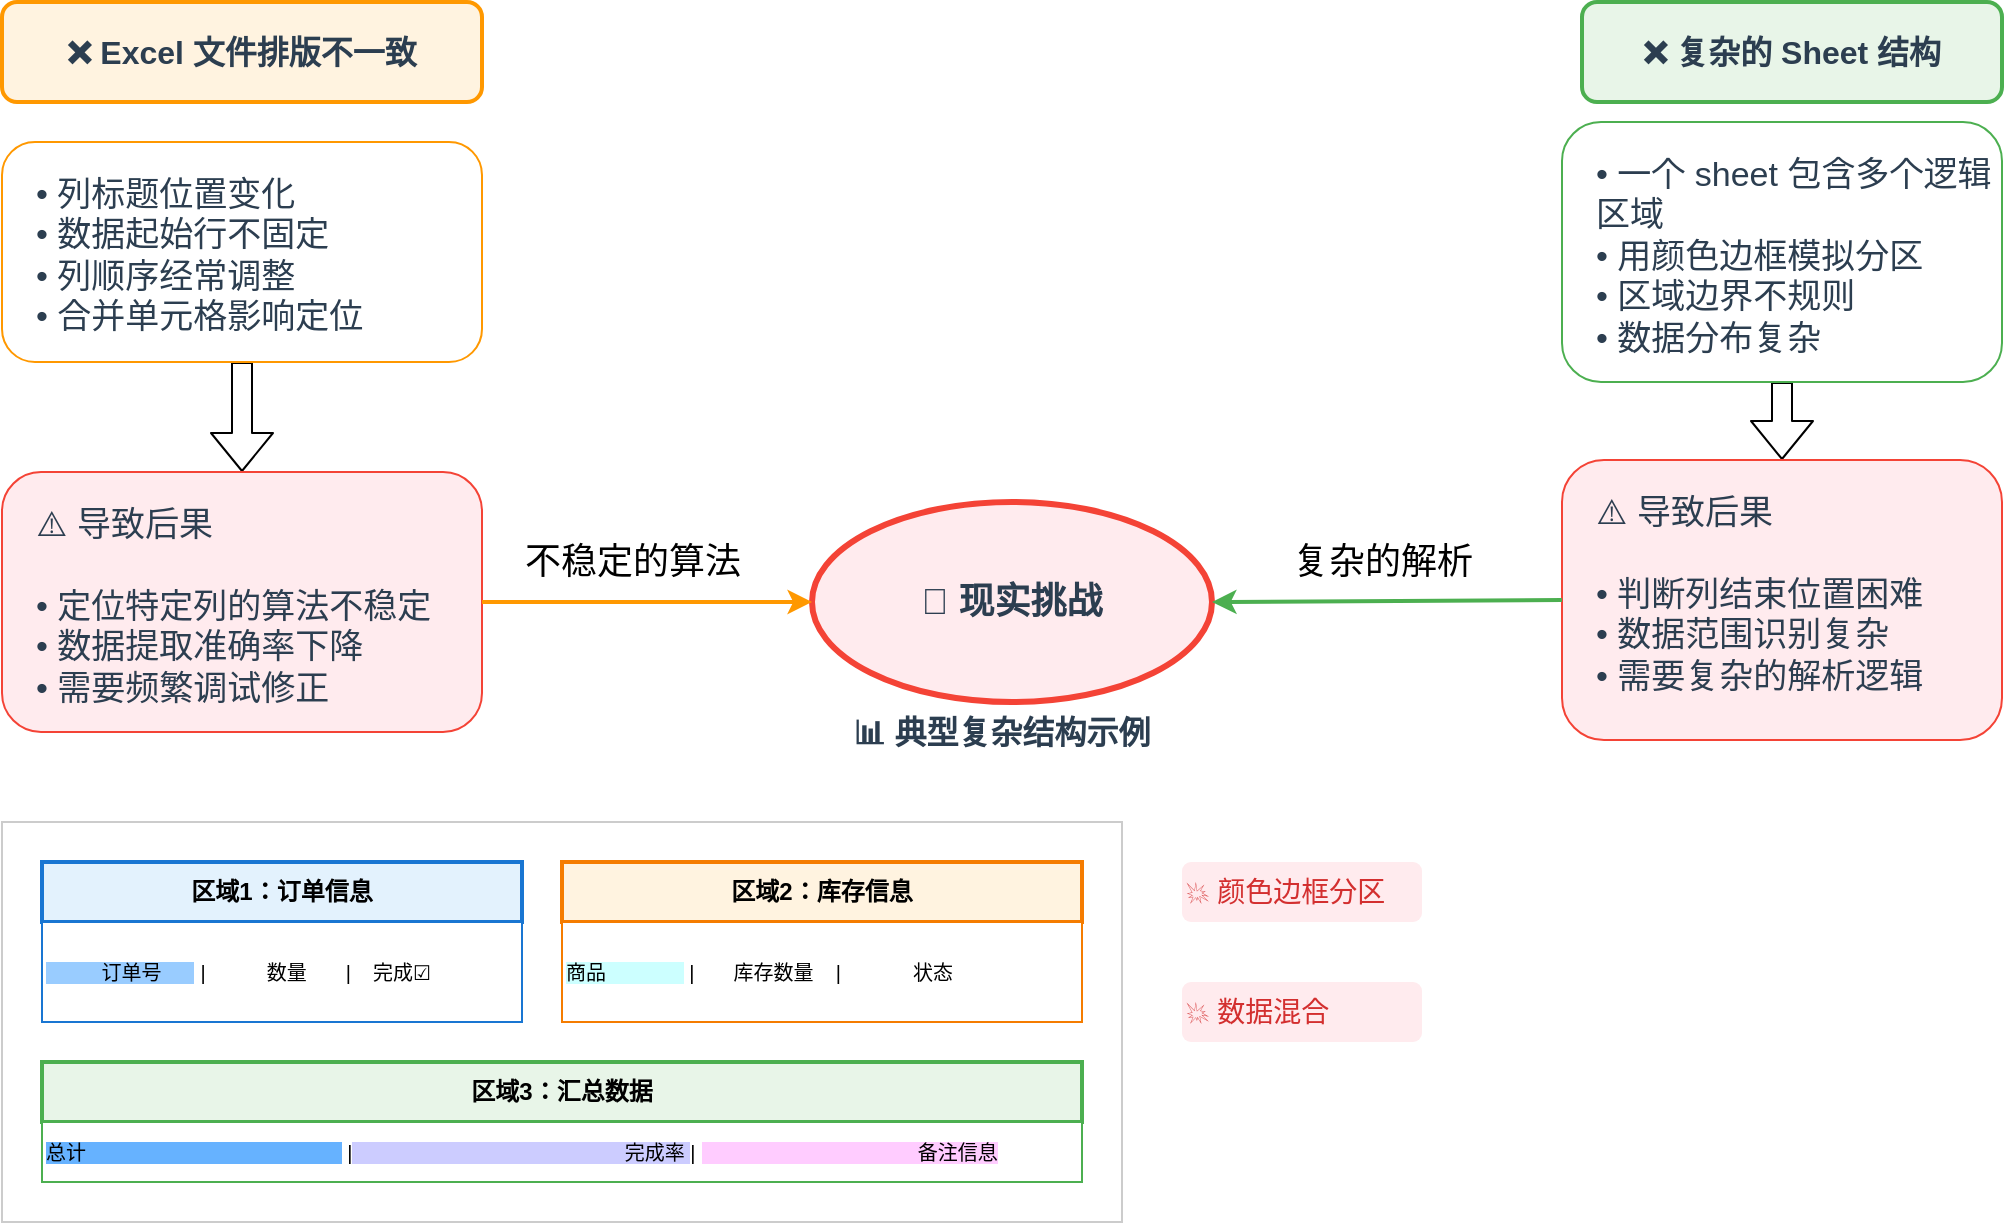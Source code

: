 <mxfile>
    <diagram name="Excel处理现实问题" id="excel-real-problems">
        <mxGraphModel dx="1019" dy="667" grid="1" gridSize="10" guides="1" tooltips="1" connect="1" arrows="1" fold="1" page="1" pageScale="1" pageWidth="1169" pageHeight="827" math="0" shadow="0">
            <root>
                <mxCell id="0"/>
                <mxCell id="1" parent="0"/>
                <mxCell id="center-problem" value="🚨 现实挑战" style="ellipse;whiteSpace=wrap;html=1;fontSize=18;fontStyle=1;fillColor=#ffebee;strokeColor=#f44336;strokeWidth=3;fontColor=#2c3e50;" parent="1" vertex="1">
                    <mxGeometry x="485" y="400" width="200" height="100" as="geometry"/>
                </mxCell>
                <mxCell id="problem1-title" value="❌ Excel 文件排版不一致" style="rounded=1;whiteSpace=wrap;html=1;fontSize=16;fontStyle=1;fillColor=#fff3e0;strokeColor=#ff9800;strokeWidth=2;fontColor=#2c3e50;align=center;" parent="1" vertex="1">
                    <mxGeometry x="80" y="150" width="240" height="50" as="geometry"/>
                </mxCell>
                <mxCell id="3" style="edgeStyle=none;html=1;entryX=0.5;entryY=0;entryDx=0;entryDy=0;shape=flexArrow;" edge="1" parent="1" source="problem1-detail" target="problem1-impact">
                    <mxGeometry relative="1" as="geometry"/>
                </mxCell>
                <mxCell id="problem1-detail" value="• 列标题位置变化&lt;br&gt;• 数据起始行不固定&lt;br&gt;• 列顺序经常调整&lt;br&gt;• 合并单元格影响定位" style="rounded=1;whiteSpace=wrap;html=1;fontSize=17;fillColor=#ffffff;strokeColor=#ff9800;strokeWidth=1;fontColor=#2c3e50;align=left;verticalAlign=top;spacingLeft=15;spacingTop=10;" parent="1" vertex="1">
                    <mxGeometry x="80" y="220" width="240" height="110" as="geometry"/>
                </mxCell>
                <mxCell id="problem1-impact" value="⚠️ 导致后果&lt;br&gt;&lt;br&gt;• 定位特定列的算法不稳定&lt;br&gt;• 数据提取准确率下降&lt;br&gt;• 需要频繁调试修正" style="rounded=1;whiteSpace=wrap;html=1;fontSize=17;fillColor=#ffebee;strokeColor=#f44336;strokeWidth=1;fontColor=#2c3e50;align=left;verticalAlign=top;spacingLeft=15;spacingTop=10;" parent="1" vertex="1">
                    <mxGeometry x="80" y="385" width="240" height="130" as="geometry"/>
                </mxCell>
                <mxCell id="problem2-title" value="❌ 复杂的 Sheet 结构" style="rounded=1;whiteSpace=wrap;html=1;fontSize=16;fontStyle=1;fillColor=#e8f5e8;strokeColor=#4caf50;strokeWidth=2;fontColor=#2c3e50;align=center;" parent="1" vertex="1">
                    <mxGeometry x="870" y="150" width="210" height="50" as="geometry"/>
                </mxCell>
                <mxCell id="4" value="" style="edgeStyle=none;html=1;shape=flexArrow;" edge="1" parent="1" source="problem2-detail" target="problem2-impact">
                    <mxGeometry relative="1" as="geometry"/>
                </mxCell>
                <mxCell id="problem2-detail" value="• 一个 sheet 包含多个逻辑区域&lt;br&gt;• 用颜色边框模拟分区&lt;br&gt;• 区域边界不规则&lt;br&gt;• 数据分布复杂" style="rounded=1;whiteSpace=wrap;html=1;fontSize=17;fillColor=#ffffff;strokeColor=#4caf50;strokeWidth=1;fontColor=#2c3e50;align=left;verticalAlign=top;spacingLeft=15;spacingTop=10;" parent="1" vertex="1">
                    <mxGeometry x="860" y="210" width="220" height="130" as="geometry"/>
                </mxCell>
                <mxCell id="problem2-impact" value="⚠️ 导致后果&lt;br&gt;&lt;br&gt;• 判断列结束位置困难&lt;br&gt;• 数据范围识别复杂&lt;br&gt;• 需要复杂的解析逻辑" style="rounded=1;whiteSpace=wrap;html=1;fontSize=17;fillColor=#ffebee;strokeColor=#f44336;strokeWidth=1;fontColor=#2c3e50;align=left;verticalAlign=top;spacingLeft=15;spacingTop=10;" parent="1" vertex="1">
                    <mxGeometry x="860" y="379" width="220" height="140" as="geometry"/>
                </mxCell>
                <mxCell id="example-title" value="📊 典型复杂结构示例" style="text;html=1;strokeColor=none;fillColor=none;align=center;verticalAlign=middle;whiteSpace=wrap;rounded=0;fontSize=16;fontStyle=1;fontColor=#2c3e50;" parent="1" vertex="1">
                    <mxGeometry x="460" y="500" width="240" height="30" as="geometry"/>
                </mxCell>
                <mxCell id="arrow1" value="不稳定的算法" style="endArrow=classic;html=1;rounded=1;strokeColor=#ff9800;strokeWidth=2;curved=0;exitX=1;exitY=0.5;exitDx=0;exitDy=0;entryX=0;entryY=0.5;entryDx=0;entryDy=0;fontSize=18;" parent="1" source="problem1-impact" target="center-problem" edge="1">
                    <mxGeometry x="-0.097" y="20" width="50" height="50" relative="1" as="geometry">
                        <mxPoint x="400" y="400" as="sourcePoint"/>
                        <mxPoint x="450" y="350" as="targetPoint"/>
                        <Array as="points"/>
                        <mxPoint as="offset"/>
                    </mxGeometry>
                </mxCell>
                <mxCell id="arrow2" value="复杂的解析" style="endArrow=classic;html=1;rounded=1;strokeColor=#4caf50;strokeWidth=2;curved=0;exitX=0;exitY=0.5;exitDx=0;exitDy=0;entryX=1;entryY=0.5;entryDx=0;entryDy=0;fontSize=18;" parent="1" source="problem2-impact" target="center-problem" edge="1">
                    <mxGeometry x="0.029" y="-20" width="50" height="50" relative="1" as="geometry">
                        <mxPoint x="750" y="400" as="sourcePoint"/>
                        <mxPoint x="800" y="350" as="targetPoint"/>
                        <Array as="points"/>
                        <mxPoint as="offset"/>
                    </mxGeometry>
                </mxCell>
                <mxCell id="annotation1" value="💥 颜色边框分区" style="text;html=1;strokeColor=none;fillColor=#ffebee;align=left;verticalAlign=middle;whiteSpace=wrap;rounded=1;fontSize=14;fontColor=#d32f2f;" parent="1" vertex="1">
                    <mxGeometry x="670" y="580" width="120" height="30" as="geometry"/>
                </mxCell>
                <mxCell id="annotation2" value="💥 数据混合" style="text;html=1;strokeColor=none;fillColor=#ffebee;align=left;verticalAlign=middle;whiteSpace=wrap;rounded=1;fontSize=14;fontColor=#d32f2f;" parent="1" vertex="1">
                    <mxGeometry x="670" y="640" width="120" height="30" as="geometry"/>
                </mxCell>
                <mxCell id="2" value="" style="group" vertex="1" connectable="0" parent="1">
                    <mxGeometry x="80" y="560" width="560" height="200" as="geometry"/>
                </mxCell>
                <mxCell id="excel-demo" value="" style="rounded=0;whiteSpace=wrap;html=1;strokeColor=#cccccc;fillColor=#ffffff;" parent="2" vertex="1">
                    <mxGeometry width="560" height="200" as="geometry"/>
                </mxCell>
                <mxCell id="area1" value="区域1：订单信息" style="rounded=0;whiteSpace=wrap;html=1;fillColor=#e3f2fd;strokeColor=#1976d2;strokeWidth=2;fontSize=12;fontStyle=1;" parent="2" vertex="1">
                    <mxGeometry x="20" y="20" width="240" height="30" as="geometry"/>
                </mxCell>
                <mxCell id="area1-data" value="&lt;span style=&quot;background-color: rgb(153, 204, 255);&quot;&gt;&amp;nbsp; &amp;nbsp; &amp;nbsp; &amp;nbsp; &amp;nbsp; 订单号&amp;nbsp; &amp;nbsp; &amp;nbsp; &lt;/span&gt;&amp;nbsp;|&amp;nbsp; &amp;nbsp; &amp;nbsp; &amp;nbsp; &amp;nbsp; &amp;nbsp;数量&amp;nbsp; &amp;nbsp; &amp;nbsp; &amp;nbsp;|&amp;nbsp; &amp;nbsp; 完成☑" style="rounded=0;whiteSpace=wrap;html=1;fillColor=#ffffff;strokeColor=#1976d2;fontSize=10;align=left;" parent="2" vertex="1">
                    <mxGeometry x="20" y="50" width="240" height="50" as="geometry"/>
                </mxCell>
                <mxCell id="area2" value="区域2：库存信息" style="rounded=0;whiteSpace=wrap;html=1;fillColor=#fff3e0;strokeColor=#f57c00;strokeWidth=2;fontSize=12;fontStyle=1;" parent="2" vertex="1">
                    <mxGeometry x="280" y="20" width="260" height="30" as="geometry"/>
                </mxCell>
                <mxCell id="area2-data" value="&lt;span style=&quot;background-color: rgb(204, 255, 255);&quot;&gt;商品&amp;nbsp; &amp;nbsp; &amp;nbsp; &amp;nbsp; &amp;nbsp; &amp;nbsp; &amp;nbsp; &lt;/span&gt;&amp;nbsp;|&amp;nbsp; &amp;nbsp; &amp;nbsp; &amp;nbsp;库存数量&amp;nbsp; &amp;nbsp; |&amp;nbsp; &amp;nbsp; &amp;nbsp; &amp;nbsp; &amp;nbsp; &amp;nbsp; &amp;nbsp;状态" style="rounded=0;whiteSpace=wrap;html=1;fillColor=#ffffff;strokeColor=#f57c00;fontSize=10;align=left;" parent="2" vertex="1">
                    <mxGeometry x="280" y="50" width="260" height="50" as="geometry"/>
                </mxCell>
                <mxCell id="area3" value="区域3：汇总数据" style="rounded=0;whiteSpace=wrap;html=1;fillColor=#e8f5e8;strokeColor=#4caf50;strokeWidth=2;fontSize=12;fontStyle=1;" parent="2" vertex="1">
                    <mxGeometry x="20" y="120" width="520" height="30" as="geometry"/>
                </mxCell>
                <mxCell id="area3-data" value="&lt;span style=&quot;background-color: rgb(102, 178, 255);&quot;&gt;总计&amp;nbsp; &amp;nbsp; &amp;nbsp; &amp;nbsp; &amp;nbsp; &amp;nbsp; &amp;nbsp; &amp;nbsp; &amp;nbsp; &amp;nbsp; &amp;nbsp; &amp;nbsp; &amp;nbsp; &amp;nbsp; &amp;nbsp; &amp;nbsp; &amp;nbsp; &amp;nbsp; &amp;nbsp; &amp;nbsp; &amp;nbsp; &amp;nbsp; &amp;nbsp; &lt;/span&gt;&amp;nbsp;|&lt;span style=&quot;background-color: rgb(204, 204, 255);&quot;&gt;&amp;nbsp; &amp;nbsp; &amp;nbsp; &amp;nbsp; &amp;nbsp; &amp;nbsp; &amp;nbsp; &amp;nbsp; &amp;nbsp; &amp;nbsp; &amp;nbsp; &amp;nbsp; &amp;nbsp; &amp;nbsp; &amp;nbsp; &amp;nbsp; &amp;nbsp; &amp;nbsp; &amp;nbsp; &amp;nbsp; &amp;nbsp; &amp;nbsp; &amp;nbsp; &amp;nbsp; &amp;nbsp;完成率 &lt;/span&gt;|&amp;nbsp;&lt;span style=&quot;background-color: rgb(255, 204, 255);&quot;&gt; &amp;nbsp; &amp;nbsp; &amp;nbsp; &amp;nbsp; &amp;nbsp; &amp;nbsp; &amp;nbsp; &amp;nbsp; &amp;nbsp; &amp;nbsp; &amp;nbsp; &amp;nbsp; &amp;nbsp; &amp;nbsp; &amp;nbsp; &amp;nbsp; &amp;nbsp; &amp;nbsp; &amp;nbsp; 备注信息&lt;/span&gt;" style="rounded=0;whiteSpace=wrap;html=1;fillColor=#ffffff;strokeColor=#4caf50;fontSize=10;align=left;" parent="2" vertex="1">
                    <mxGeometry x="20" y="150" width="520" height="30" as="geometry"/>
                </mxCell>
            </root>
        </mxGraphModel>
    </diagram>
</mxfile>